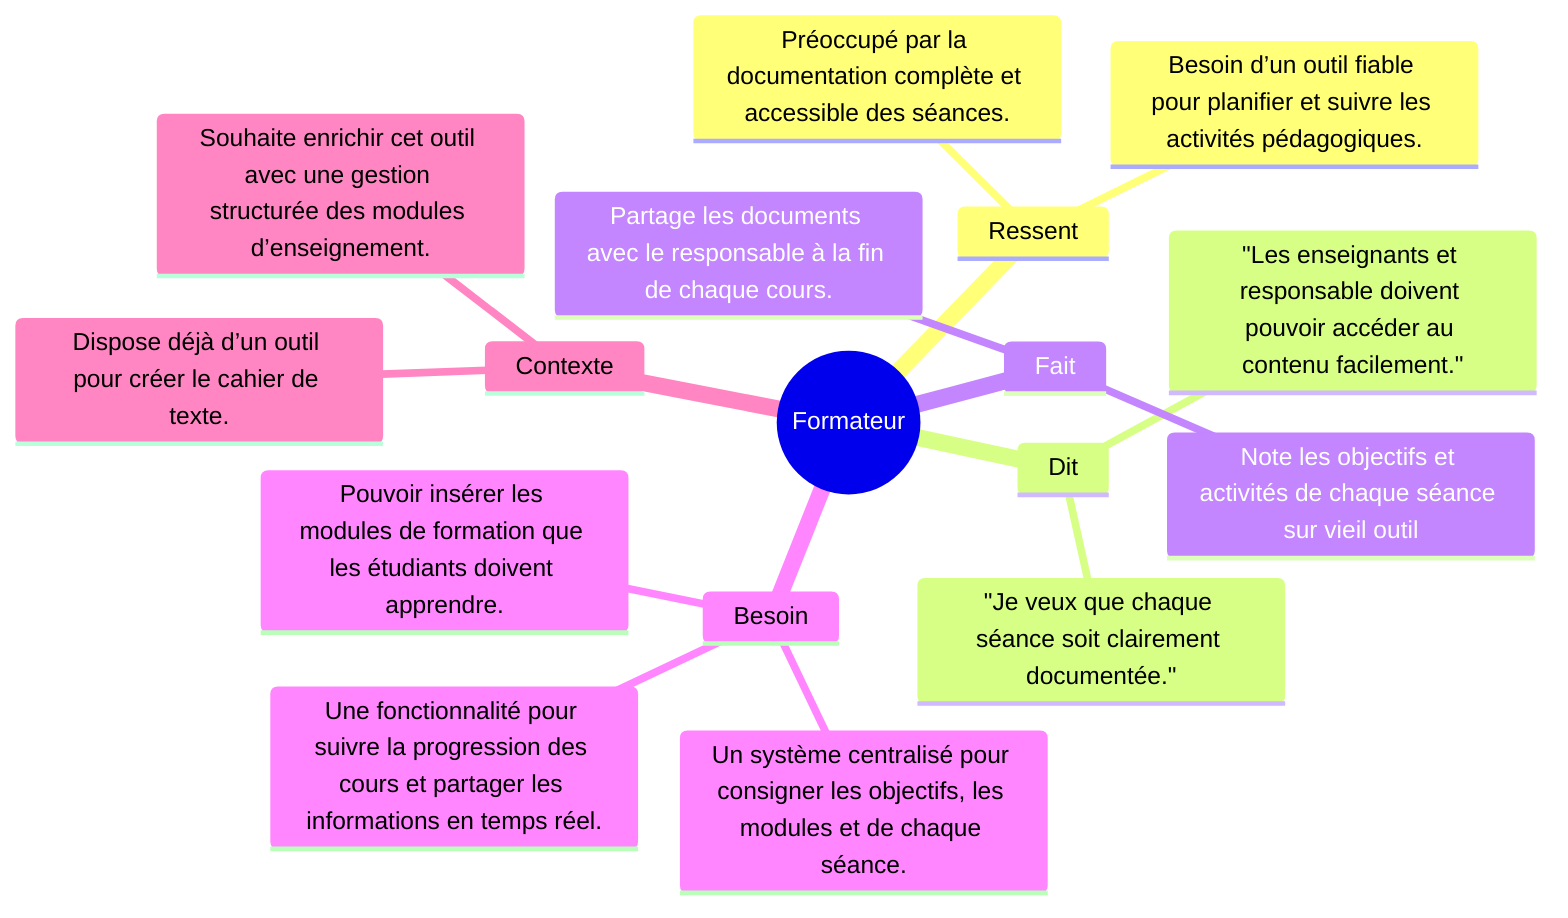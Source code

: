 mindmap
  root((Formateur))
    Ressent
      Préoccupé par la documentation complète et accessible des séances.
      Besoin d’un outil fiable pour planifier et suivre les activités pédagogiques.
    Dit
      "Je veux que chaque séance soit clairement documentée."
      "Les enseignants et responsable doivent pouvoir accéder au contenu facilement."
    Fait
      Note les objectifs et activités de chaque séance sur vieil outil
      Partage les documents avec le responsable à la fin de chaque cours.
    Besoin
      Un système centralisé pour consigner les objectifs, les modules et de chaque séance.
      Une fonctionnalité pour suivre la progression des cours et partager les informations en temps réel.
      Pouvoir insérer les modules de formation que les étudiants doivent apprendre.
    Contexte
      Dispose déjà d’un outil pour créer le cahier de texte.
      Souhaite enrichir cet outil avec une gestion structurée des modules d’enseignement.